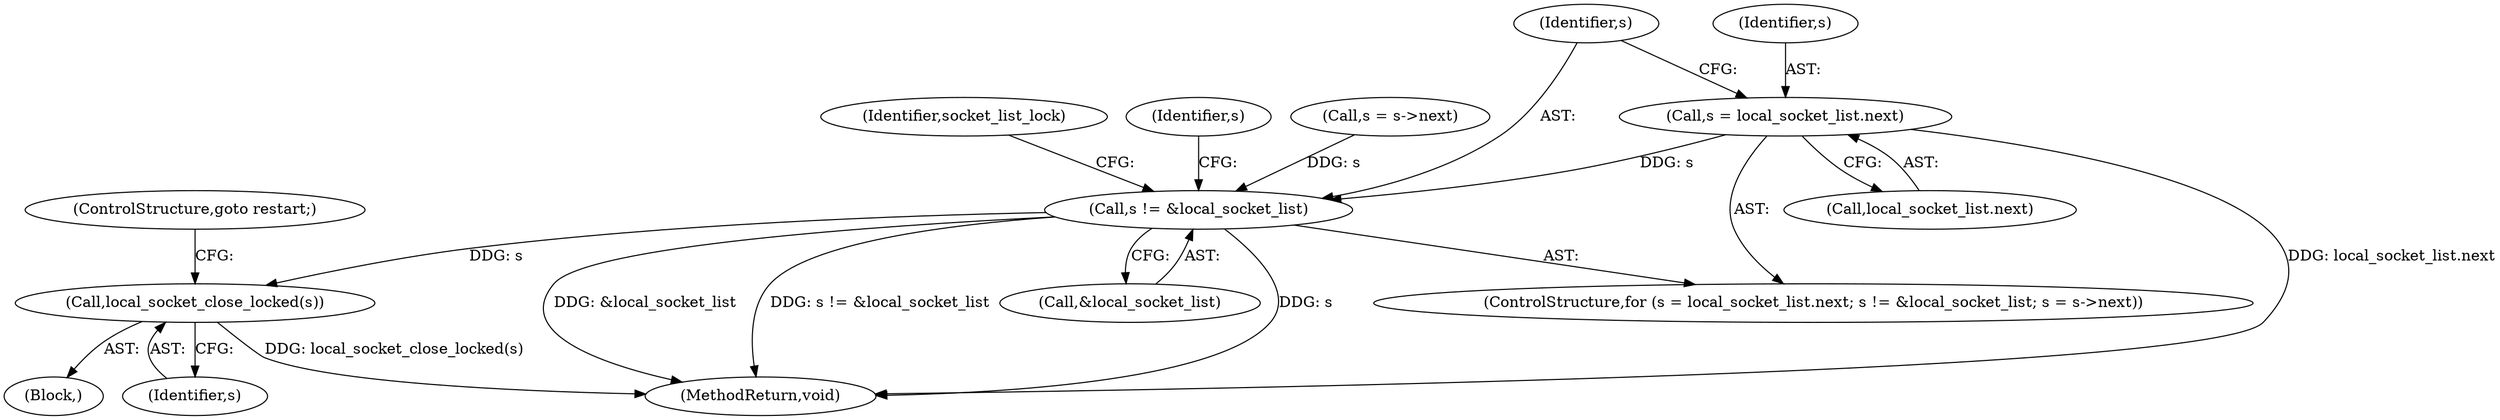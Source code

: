 digraph "0_Android_268068f25673242d1d5130d96202d3288c91b700@pointer" {
"1000110" [label="(Call,s = local_socket_list.next)"];
"1000115" [label="(Call,s != &local_socket_list)"];
"1000144" [label="(Call,local_socket_close_locked(s))"];
"1000110" [label="(Call,s = local_socket_list.next)"];
"1000116" [label="(Identifier,s)"];
"1000117" [label="(Call,&local_socket_list)"];
"1000111" [label="(Identifier,s)"];
"1000112" [label="(Call,local_socket_list.next)"];
"1000149" [label="(Identifier,socket_list_lock)"];
"1000145" [label="(Identifier,s)"];
"1000129" [label="(Identifier,s)"];
"1000115" [label="(Call,s != &local_socket_list)"];
"1000119" [label="(Call,s = s->next)"];
"1000109" [label="(ControlStructure,for (s = local_socket_list.next; s != &local_socket_list; s = s->next))"];
"1000144" [label="(Call,local_socket_close_locked(s))"];
"1000146" [label="(ControlStructure,goto restart;)"];
"1000150" [label="(MethodReturn,void)"];
"1000143" [label="(Block,)"];
"1000110" -> "1000109"  [label="AST: "];
"1000110" -> "1000112"  [label="CFG: "];
"1000111" -> "1000110"  [label="AST: "];
"1000112" -> "1000110"  [label="AST: "];
"1000116" -> "1000110"  [label="CFG: "];
"1000110" -> "1000150"  [label="DDG: local_socket_list.next"];
"1000110" -> "1000115"  [label="DDG: s"];
"1000115" -> "1000109"  [label="AST: "];
"1000115" -> "1000117"  [label="CFG: "];
"1000116" -> "1000115"  [label="AST: "];
"1000117" -> "1000115"  [label="AST: "];
"1000129" -> "1000115"  [label="CFG: "];
"1000149" -> "1000115"  [label="CFG: "];
"1000115" -> "1000150"  [label="DDG: &local_socket_list"];
"1000115" -> "1000150"  [label="DDG: s != &local_socket_list"];
"1000115" -> "1000150"  [label="DDG: s"];
"1000119" -> "1000115"  [label="DDG: s"];
"1000115" -> "1000144"  [label="DDG: s"];
"1000144" -> "1000143"  [label="AST: "];
"1000144" -> "1000145"  [label="CFG: "];
"1000145" -> "1000144"  [label="AST: "];
"1000146" -> "1000144"  [label="CFG: "];
"1000144" -> "1000150"  [label="DDG: local_socket_close_locked(s)"];
}
